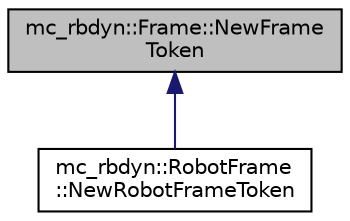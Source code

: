 digraph "mc_rbdyn::Frame::NewFrameToken"
{
 // INTERACTIVE_SVG=YES
 // LATEX_PDF_SIZE
  edge [fontname="Helvetica",fontsize="10",labelfontname="Helvetica",labelfontsize="10"];
  node [fontname="Helvetica",fontsize="10",shape=record];
  Node1 [label="mc_rbdyn::Frame::NewFrame\lToken",height=0.2,width=0.4,color="black", fillcolor="grey75", style="filled", fontcolor="black",tooltip=" "];
  Node1 -> Node2 [dir="back",color="midnightblue",fontsize="10",style="solid",fontname="Helvetica"];
  Node2 [label="mc_rbdyn::RobotFrame\l::NewRobotFrameToken",height=0.2,width=0.4,color="black", fillcolor="white", style="filled",URL="$structmc__rbdyn_1_1RobotFrame_1_1NewRobotFrameToken.html",tooltip=" "];
}

